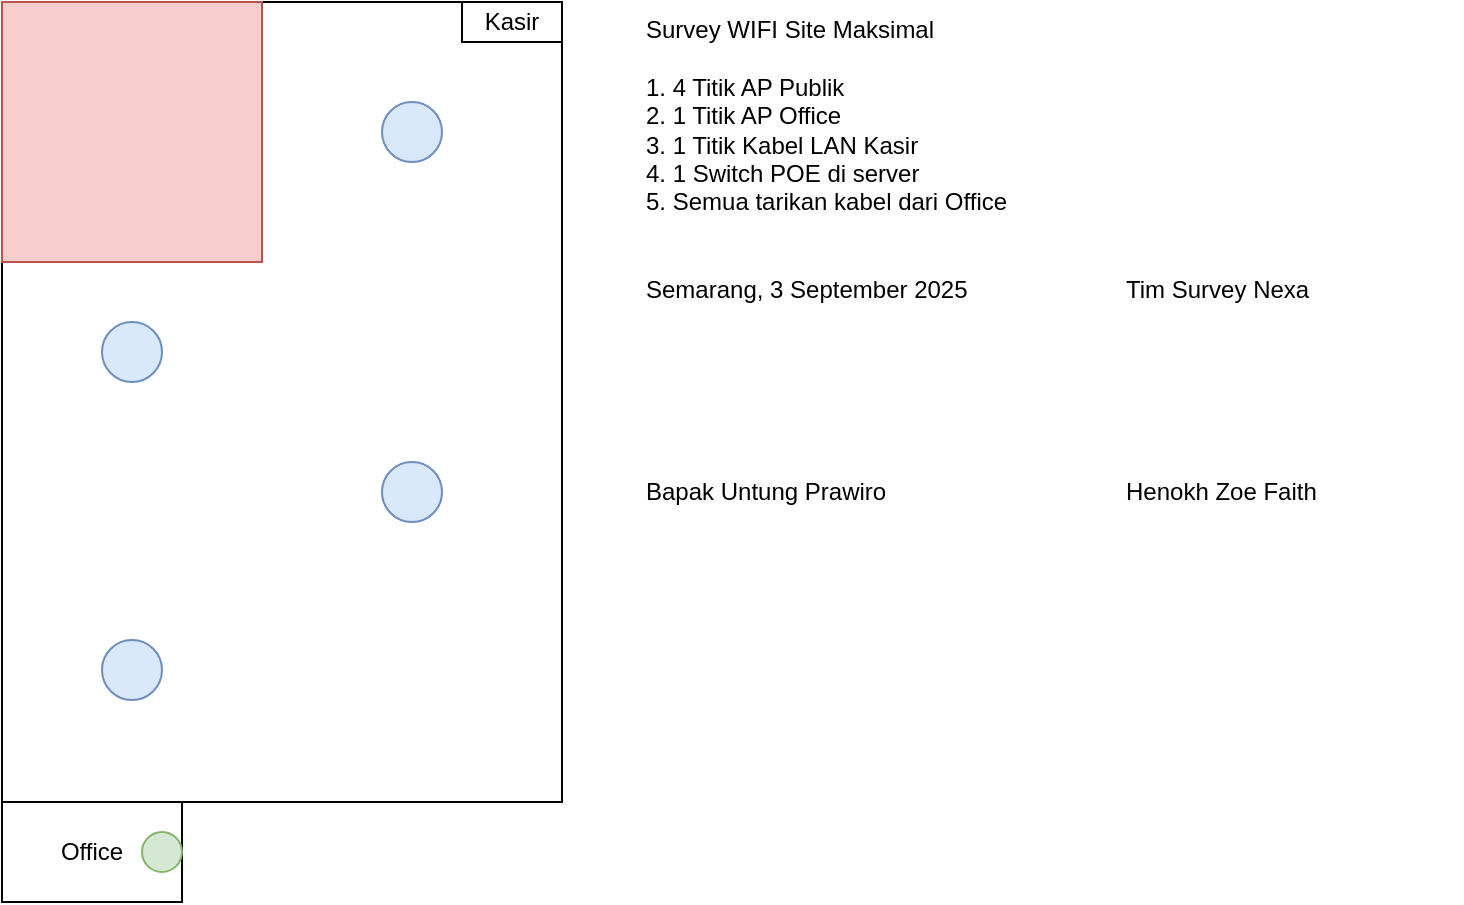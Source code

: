 <mxfile version="28.1.2">
  <diagram name="Page-1" id="RcM-BARpL1GyZL29gmBR">
    <mxGraphModel dx="658" dy="522" grid="1" gridSize="10" guides="1" tooltips="1" connect="1" arrows="1" fold="1" page="1" pageScale="1" pageWidth="1169" pageHeight="827" math="0" shadow="0">
      <root>
        <mxCell id="0" />
        <mxCell id="1" parent="0" />
        <mxCell id="BevosnqfY1JBNrieOy5a-1" value="" style="rounded=0;whiteSpace=wrap;html=1;" vertex="1" parent="1">
          <mxGeometry x="120" y="80" width="280" height="400" as="geometry" />
        </mxCell>
        <mxCell id="BevosnqfY1JBNrieOy5a-2" value="" style="rounded=0;whiteSpace=wrap;html=1;fillColor=#f8cecc;strokeColor=#b85450;" vertex="1" parent="1">
          <mxGeometry x="120" y="80" width="130" height="130" as="geometry" />
        </mxCell>
        <mxCell id="BevosnqfY1JBNrieOy5a-4" value="" style="ellipse;whiteSpace=wrap;html=1;aspect=fixed;fillColor=#dae8fc;strokeColor=#6c8ebf;" vertex="1" parent="1">
          <mxGeometry x="310" y="130" width="30" height="30" as="geometry" />
        </mxCell>
        <mxCell id="BevosnqfY1JBNrieOy5a-5" value="" style="ellipse;whiteSpace=wrap;html=1;aspect=fixed;fillColor=#dae8fc;strokeColor=#6c8ebf;" vertex="1" parent="1">
          <mxGeometry x="170" y="240" width="30" height="30" as="geometry" />
        </mxCell>
        <mxCell id="BevosnqfY1JBNrieOy5a-6" value="" style="ellipse;whiteSpace=wrap;html=1;aspect=fixed;fillColor=#dae8fc;strokeColor=#6c8ebf;" vertex="1" parent="1">
          <mxGeometry x="170" y="399" width="30" height="30" as="geometry" />
        </mxCell>
        <mxCell id="BevosnqfY1JBNrieOy5a-7" value="" style="ellipse;whiteSpace=wrap;html=1;aspect=fixed;fillColor=#dae8fc;strokeColor=#6c8ebf;" vertex="1" parent="1">
          <mxGeometry x="310" y="310" width="30" height="30" as="geometry" />
        </mxCell>
        <mxCell id="BevosnqfY1JBNrieOy5a-8" value="Kasir" style="rounded=0;whiteSpace=wrap;html=1;" vertex="1" parent="1">
          <mxGeometry x="350" y="80" width="50" height="20" as="geometry" />
        </mxCell>
        <mxCell id="BevosnqfY1JBNrieOy5a-9" value="Office" style="rounded=0;whiteSpace=wrap;html=1;" vertex="1" parent="1">
          <mxGeometry x="120" y="480" width="90" height="50" as="geometry" />
        </mxCell>
        <mxCell id="BevosnqfY1JBNrieOy5a-10" value="Survey WIFI Site Maksimal&lt;div&gt;&lt;br&gt;&lt;/div&gt;&lt;div&gt;1. 4 Titik AP Publik&lt;/div&gt;&lt;div&gt;2. 1 Titik AP Office&lt;/div&gt;&lt;div&gt;3. 1 Titik Kabel LAN Kasir&lt;/div&gt;&lt;div&gt;4. 1 Switch POE di server&lt;/div&gt;&lt;div&gt;5. Semua tarikan kabel dari Office&lt;/div&gt;" style="text;html=1;align=left;verticalAlign=top;whiteSpace=wrap;rounded=0;" vertex="1" parent="1">
          <mxGeometry x="440" y="80" width="250" height="120" as="geometry" />
        </mxCell>
        <mxCell id="BevosnqfY1JBNrieOy5a-11" value="Semarang, 3 September 2025&lt;div&gt;&lt;br&gt;&lt;/div&gt;&lt;div&gt;&lt;br&gt;&lt;/div&gt;&lt;div&gt;&lt;br&gt;&lt;/div&gt;&lt;div&gt;&lt;br&gt;&lt;/div&gt;&lt;div&gt;&lt;br&gt;&lt;/div&gt;&lt;div&gt;&lt;br&gt;&lt;/div&gt;&lt;div&gt;Bapak Untung Prawiro&lt;/div&gt;" style="text;html=1;align=left;verticalAlign=top;whiteSpace=wrap;rounded=0;" vertex="1" parent="1">
          <mxGeometry x="440" y="210" width="170" height="140" as="geometry" />
        </mxCell>
        <mxCell id="BevosnqfY1JBNrieOy5a-12" value="Tim Survey Nexa&lt;br&gt;&lt;div&gt;&lt;br&gt;&lt;/div&gt;&lt;div&gt;&lt;br&gt;&lt;/div&gt;&lt;div&gt;&lt;br&gt;&lt;/div&gt;&lt;div&gt;&lt;br&gt;&lt;/div&gt;&lt;div&gt;&lt;br&gt;&lt;/div&gt;&lt;div&gt;&lt;br&gt;&lt;/div&gt;&lt;div&gt;Henokh Zoe Faith&lt;/div&gt;" style="text;html=1;align=left;verticalAlign=top;whiteSpace=wrap;rounded=0;" vertex="1" parent="1">
          <mxGeometry x="680" y="210" width="170" height="140" as="geometry" />
        </mxCell>
        <mxCell id="BevosnqfY1JBNrieOy5a-13" value="" style="ellipse;whiteSpace=wrap;html=1;aspect=fixed;fillColor=#d5e8d4;strokeColor=#82b366;" vertex="1" parent="1">
          <mxGeometry x="190" y="495" width="20" height="20" as="geometry" />
        </mxCell>
      </root>
    </mxGraphModel>
  </diagram>
</mxfile>
